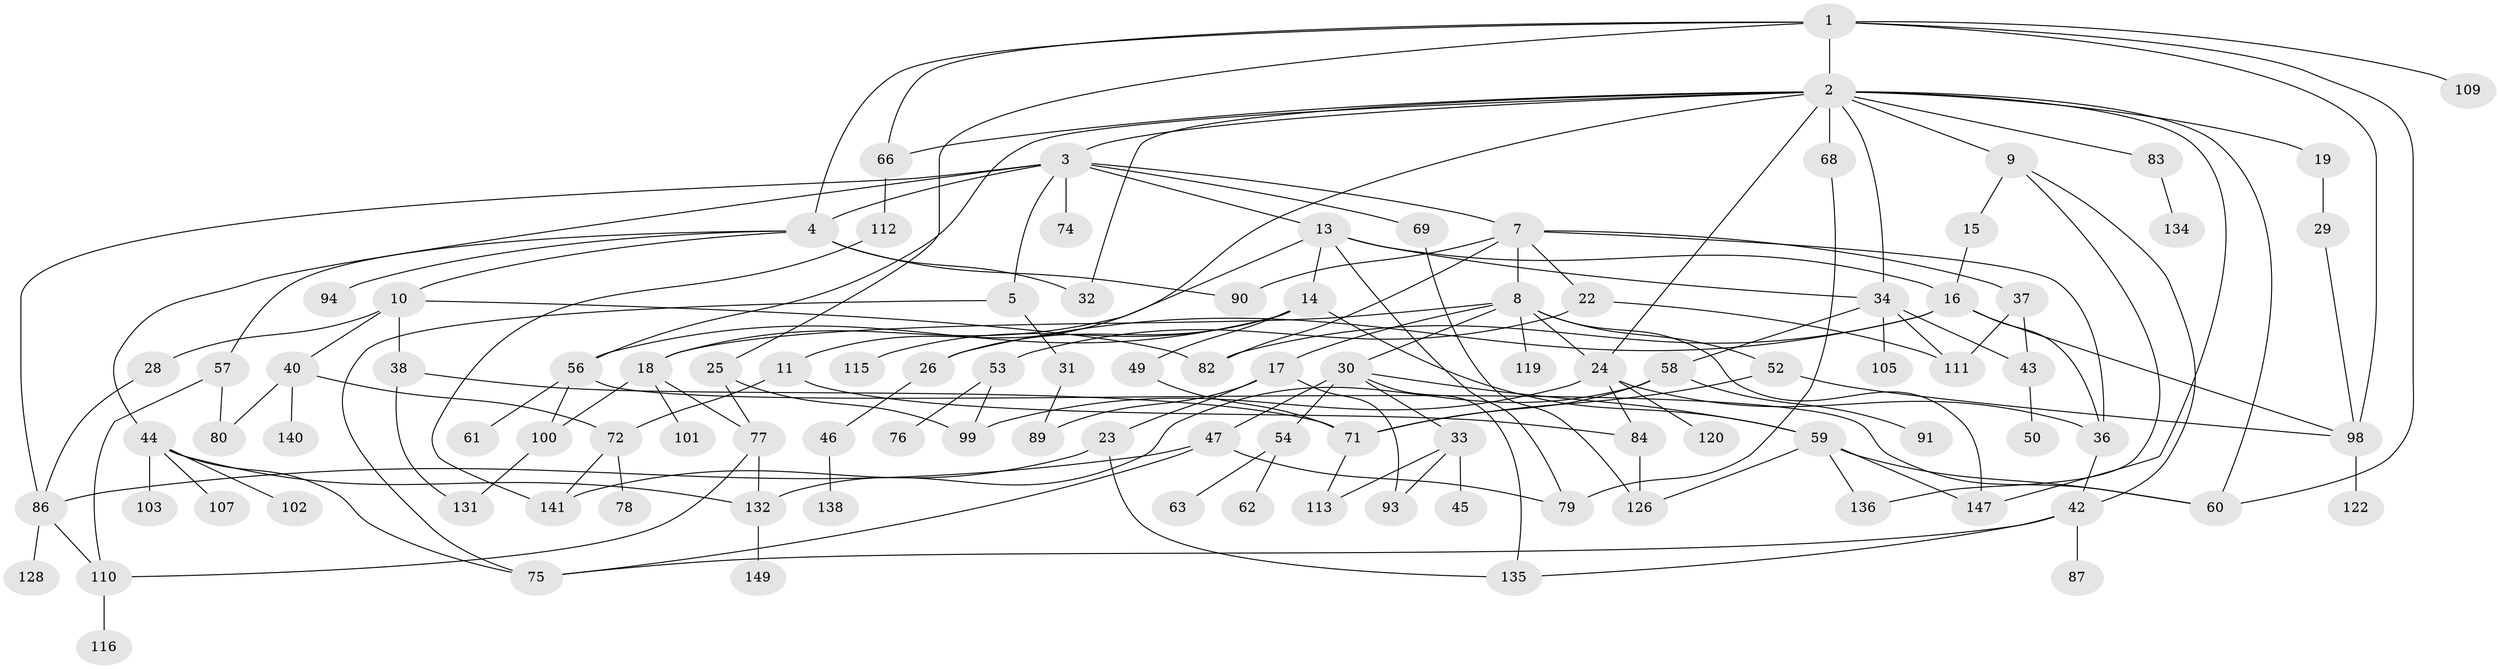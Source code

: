 // original degree distribution, {6: 0.013422818791946308, 11: 0.006711409395973154, 7: 0.026845637583892617, 4: 0.14093959731543623, 5: 0.06711409395973154, 3: 0.2684563758389262, 2: 0.2550335570469799, 1: 0.2214765100671141}
// Generated by graph-tools (version 1.1) at 2025/10/02/27/25 16:10:52]
// undirected, 104 vertices, 162 edges
graph export_dot {
graph [start="1"]
  node [color=gray90,style=filled];
  1 [super="+64"];
  2 [super="+21"];
  3 [super="+6"];
  4 [super="+88"];
  5 [super="+127"];
  7 [super="+142"];
  8 [super="+27"];
  9 [super="+55"];
  10 [super="+12"];
  11;
  13 [super="+39"];
  14 [super="+20"];
  15 [super="+137"];
  16 [super="+114"];
  17;
  18 [super="+146"];
  19;
  22 [super="+123"];
  23 [super="+85"];
  24 [super="+65"];
  25;
  26 [super="+73"];
  28 [super="+67"];
  29;
  30 [super="+41"];
  31;
  32;
  33 [super="+48"];
  34 [super="+35"];
  36;
  37;
  38 [super="+124"];
  40 [super="+145"];
  42 [super="+51"];
  43;
  44 [super="+70"];
  45;
  46 [super="+106"];
  47;
  49;
  50;
  52 [super="+118"];
  53 [super="+96"];
  54;
  56 [super="+81"];
  57;
  58;
  59 [super="+92"];
  60 [super="+129"];
  61;
  62;
  63;
  66;
  68;
  69 [super="+117"];
  71;
  72 [super="+108"];
  74;
  75 [super="+133"];
  76 [super="+95"];
  77 [super="+97"];
  78;
  79 [super="+125"];
  80;
  82;
  83;
  84;
  86 [super="+104"];
  87;
  89;
  90;
  91;
  93;
  94;
  98;
  99 [super="+139"];
  100;
  101;
  102;
  103;
  105;
  107 [super="+130"];
  109;
  110 [super="+148"];
  111 [super="+144"];
  112;
  113 [super="+121"];
  115;
  116;
  119;
  120;
  122;
  126;
  128;
  131;
  132 [super="+143"];
  134;
  135;
  136;
  138;
  140;
  141;
  147;
  149;
  1 -- 2;
  1 -- 25;
  1 -- 109;
  1 -- 98;
  1 -- 66;
  1 -- 4;
  1 -- 60;
  2 -- 3;
  2 -- 9;
  2 -- 11;
  2 -- 19;
  2 -- 24;
  2 -- 60;
  2 -- 68;
  2 -- 83;
  2 -- 66;
  2 -- 32;
  2 -- 34;
  2 -- 147;
  2 -- 56;
  3 -- 4;
  3 -- 5;
  3 -- 13;
  3 -- 74;
  3 -- 86;
  3 -- 44;
  3 -- 69;
  3 -- 7;
  4 -- 10;
  4 -- 57;
  4 -- 90;
  4 -- 94;
  4 -- 32;
  5 -- 31;
  5 -- 75;
  7 -- 8;
  7 -- 22;
  7 -- 36;
  7 -- 37;
  7 -- 90;
  7 -- 82;
  8 -- 17;
  8 -- 18;
  8 -- 147;
  8 -- 52;
  8 -- 119;
  8 -- 30;
  8 -- 24;
  9 -- 15;
  9 -- 136;
  9 -- 42;
  10 -- 40;
  10 -- 82;
  10 -- 28;
  10 -- 38;
  11 -- 72;
  11 -- 84;
  13 -- 14;
  13 -- 16;
  13 -- 18;
  13 -- 79;
  13 -- 34;
  14 -- 26;
  14 -- 49;
  14 -- 59;
  14 -- 56;
  14 -- 115;
  15 -- 16;
  16 -- 98;
  16 -- 26;
  16 -- 82;
  16 -- 36;
  17 -- 23;
  17 -- 93;
  17 -- 89;
  18 -- 77;
  18 -- 101;
  18 -- 100;
  19 -- 29;
  22 -- 53;
  22 -- 111;
  23 -- 135;
  23 -- 141;
  24 -- 84;
  24 -- 36;
  24 -- 99;
  24 -- 120;
  25 -- 99;
  25 -- 77;
  26 -- 46;
  28 -- 86;
  29 -- 98;
  30 -- 33;
  30 -- 54;
  30 -- 135;
  30 -- 59;
  30 -- 47;
  31 -- 89;
  33 -- 45;
  33 -- 113;
  33 -- 93;
  34 -- 58;
  34 -- 105;
  34 -- 43;
  34 -- 111;
  36 -- 42;
  37 -- 43;
  37 -- 111;
  38 -- 131;
  38 -- 71;
  40 -- 140;
  40 -- 80;
  40 -- 72;
  42 -- 75;
  42 -- 135;
  42 -- 87;
  43 -- 50;
  44 -- 107;
  44 -- 132;
  44 -- 102;
  44 -- 103;
  44 -- 75;
  46 -- 138;
  47 -- 86;
  47 -- 79;
  47 -- 75;
  49 -- 71;
  52 -- 98;
  52 -- 71;
  53 -- 76;
  53 -- 99;
  54 -- 62;
  54 -- 63;
  56 -- 61;
  56 -- 100;
  56 -- 60;
  57 -- 80;
  57 -- 110;
  58 -- 71;
  58 -- 91;
  58 -- 132;
  59 -- 147;
  59 -- 136;
  59 -- 126;
  59 -- 60;
  66 -- 112;
  68 -- 79;
  69 -- 126;
  71 -- 113;
  72 -- 78;
  72 -- 141;
  77 -- 132;
  77 -- 110;
  83 -- 134;
  84 -- 126;
  86 -- 128;
  86 -- 110;
  98 -- 122;
  100 -- 131;
  110 -- 116;
  112 -- 141;
  132 -- 149;
}
